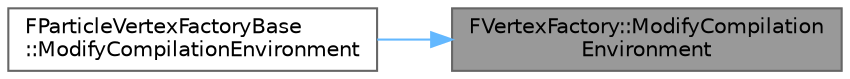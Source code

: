digraph "FVertexFactory::ModifyCompilationEnvironment"
{
 // INTERACTIVE_SVG=YES
 // LATEX_PDF_SIZE
  bgcolor="transparent";
  edge [fontname=Helvetica,fontsize=10,labelfontname=Helvetica,labelfontsize=10];
  node [fontname=Helvetica,fontsize=10,shape=box,height=0.2,width=0.4];
  rankdir="RL";
  Node1 [id="Node000001",label="FVertexFactory::ModifyCompilation\lEnvironment",height=0.2,width=0.4,color="gray40", fillcolor="grey60", style="filled", fontcolor="black",tooltip="Can be overridden by FVertexFactory subclasses to modify their compile environment just before compil..."];
  Node1 -> Node2 [id="edge1_Node000001_Node000002",dir="back",color="steelblue1",style="solid",tooltip=" "];
  Node2 [id="Node000002",label="FParticleVertexFactoryBase\l::ModifyCompilationEnvironment",height=0.2,width=0.4,color="grey40", fillcolor="white", style="filled",URL="$dc/da5/classFParticleVertexFactoryBase.html#ab10a68ad7889ff86eab8c52a5e3f505c",tooltip=" "];
}
